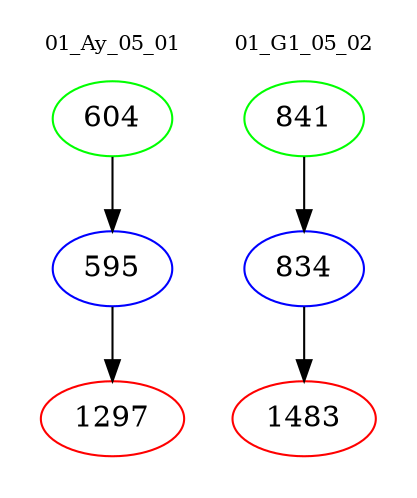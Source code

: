 digraph{
subgraph cluster_0 {
color = white
label = "01_Ay_05_01";
fontsize=10;
T0_604 [label="604", color="green"]
T0_604 -> T0_595 [color="black"]
T0_595 [label="595", color="blue"]
T0_595 -> T0_1297 [color="black"]
T0_1297 [label="1297", color="red"]
}
subgraph cluster_1 {
color = white
label = "01_G1_05_02";
fontsize=10;
T1_841 [label="841", color="green"]
T1_841 -> T1_834 [color="black"]
T1_834 [label="834", color="blue"]
T1_834 -> T1_1483 [color="black"]
T1_1483 [label="1483", color="red"]
}
}
